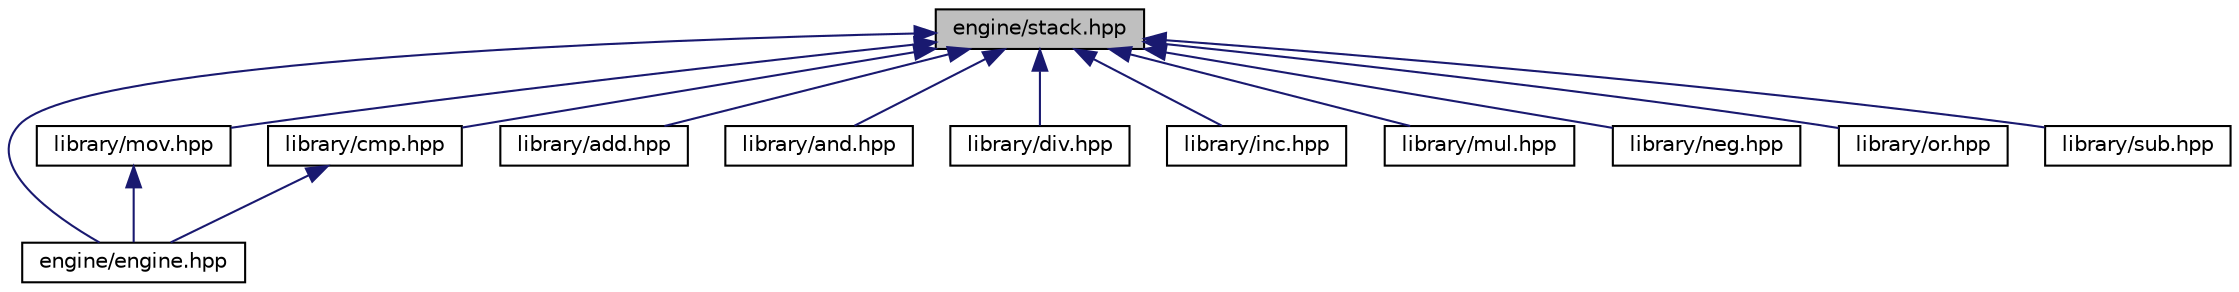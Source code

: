 digraph "engine/stack.hpp"
{
  edge [fontname="Helvetica",fontsize="10",labelfontname="Helvetica",labelfontsize="10"];
  node [fontname="Helvetica",fontsize="10",shape=record];
  Node1 [label="engine/stack.hpp",height=0.2,width=0.4,color="black", fillcolor="grey75", style="filled", fontcolor="black"];
  Node1 -> Node2 [dir="back",color="midnightblue",fontsize="10",style="solid"];
  Node2 [label="engine/engine.hpp",height=0.2,width=0.4,color="black", fillcolor="white", style="filled",URL="$engine_8hpp.html"];
  Node1 -> Node3 [dir="back",color="midnightblue",fontsize="10",style="solid"];
  Node3 [label="library/mov.hpp",height=0.2,width=0.4,color="black", fillcolor="white", style="filled",URL="$mov_8hpp.html"];
  Node3 -> Node2 [dir="back",color="midnightblue",fontsize="10",style="solid"];
  Node1 -> Node4 [dir="back",color="midnightblue",fontsize="10",style="solid"];
  Node4 [label="library/cmp.hpp",height=0.2,width=0.4,color="black", fillcolor="white", style="filled",URL="$cmp_8hpp.html"];
  Node4 -> Node2 [dir="back",color="midnightblue",fontsize="10",style="solid"];
  Node1 -> Node5 [dir="back",color="midnightblue",fontsize="10",style="solid"];
  Node5 [label="library/add.hpp",height=0.2,width=0.4,color="black", fillcolor="white", style="filled",URL="$add_8hpp.html"];
  Node1 -> Node6 [dir="back",color="midnightblue",fontsize="10",style="solid"];
  Node6 [label="library/and.hpp",height=0.2,width=0.4,color="black", fillcolor="white", style="filled",URL="$and_8hpp.html"];
  Node1 -> Node7 [dir="back",color="midnightblue",fontsize="10",style="solid"];
  Node7 [label="library/div.hpp",height=0.2,width=0.4,color="black", fillcolor="white", style="filled",URL="$div_8hpp.html"];
  Node1 -> Node8 [dir="back",color="midnightblue",fontsize="10",style="solid"];
  Node8 [label="library/inc.hpp",height=0.2,width=0.4,color="black", fillcolor="white", style="filled",URL="$inc_8hpp.html"];
  Node1 -> Node9 [dir="back",color="midnightblue",fontsize="10",style="solid"];
  Node9 [label="library/mul.hpp",height=0.2,width=0.4,color="black", fillcolor="white", style="filled",URL="$mul_8hpp.html"];
  Node1 -> Node10 [dir="back",color="midnightblue",fontsize="10",style="solid"];
  Node10 [label="library/neg.hpp",height=0.2,width=0.4,color="black", fillcolor="white", style="filled",URL="$neg_8hpp.html"];
  Node1 -> Node11 [dir="back",color="midnightblue",fontsize="10",style="solid"];
  Node11 [label="library/or.hpp",height=0.2,width=0.4,color="black", fillcolor="white", style="filled",URL="$or_8hpp.html"];
  Node1 -> Node12 [dir="back",color="midnightblue",fontsize="10",style="solid"];
  Node12 [label="library/sub.hpp",height=0.2,width=0.4,color="black", fillcolor="white", style="filled",URL="$sub_8hpp.html"];
}
